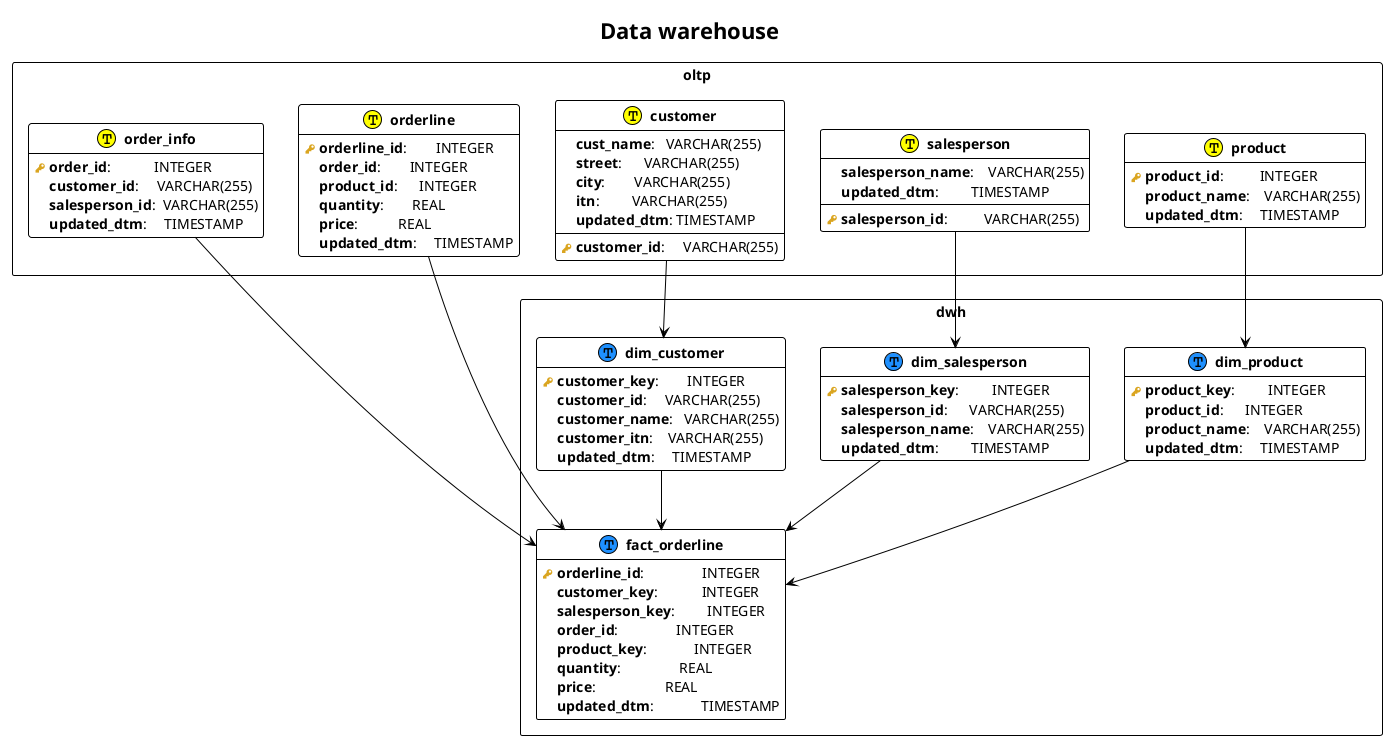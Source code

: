@startuml
    !theme plain
    hide empty methods

    !procedure $schema($name, $slug)
        package "$name" as $slug <<Rectangle>>
    !endprocedure

    !procedure $table($name, $slug)
        entity "<b>$name</b>" as $slug << (T, DodgerBlue) >>
    !endprocedure

    !procedure $importtable($name, $slug)
        entity "<b>$name</b>" as $slug << (T, Yellow) >>
    !endprocedure

    !procedure $pk($name)
        <color:#GoldenRod><&key></color> <b>**$name**</b>
    !endprocedure

    !procedure $fk($name)
        <color:#Silver><&key></color> **$name**
    !endprocedure

    !procedure $uk($name)
        {field} <back:#Yellow> <color:#White><&media-record></color> **$name**
    !endprocedure

    !procedure $column($name)
        {field} <color:#White><&media-record></color> **$name**
    !endprocedure

    title "Data warehouse"

    $schema("oltp", "oltp") {
        $importtable("order_info", "order_info") {
            $pk("order_id"):            INTEGER
            $column("customer_id"):     VARCHAR(255)
            $column("salesperson_id"):  VARCHAR(255)
            $column("updated_dtm"):     TIMESTAMP
        }
        $importtable("orderline", "orderline") {
            $pk("orderline_id"):        INTEGER
            $column("order_id"):        INTEGER
            $column("product_id"):      INTEGER
            $column("quantity"):        REAL
            $column("price"):           REAL
            $column("updated_dtm"):     TIMESTAMP
        }
        $importtable("customer", "customer") {
            $pk("customer_id"):     VARCHAR(255)
            $column("cust_name"):   VARCHAR(255)
            $column("street"):      VARCHAR(255)
            $column("city"):        VARCHAR(255)
            $column("itn"):         VARCHAR(255)
            $column("updated_dtm"): TIMESTAMP
        }
        $importtable("product", "product") {
            $pk("product_id"):          INTEGER
            $column("product_name"):    VARCHAR(255)
            $column("updated_dtm"):     TIMESTAMP
        }
        $importtable("salesperson", "salesperson") {
            $pk("salesperson_id"):          VARCHAR(255)
            $column("salesperson_name"):    VARCHAR(255)
            $column("updated_dtm"):         TIMESTAMP
        }
    }
    $schema("dwh", "dwh") {
            $table("fact_orderline", "fact_orderline") {
                $pk("orderline_id"):                INTEGER
                $column("customer_key"):            INTEGER
                $column("salesperson_key"):         INTEGER
                $column("order_id"):                INTEGER
                $column("product_key"):             INTEGER
                $column("quantity"):                REAL
                $column("price"):                   REAL
                $column("updated_dtm"):             TIMESTAMP
            }
            $table("dim_customer", "dim_customer") {
                $pk("customer_key"):        INTEGER
                $column("customer_id"):     VARCHAR(255)
                $column("customer_name"):   VARCHAR(255)
                $column("customer_itn"):    VARCHAR(255)
                $column("updated_dtm"):     TIMESTAMP
            }
            $table("dim_product", "dim_product") {
                $pk("product_key"):         INTEGER
                $column("product_id"):      INTEGER
                $column("product_name"):    VARCHAR(255)
                $column("updated_dtm"):     TIMESTAMP
            }
            $table("dim_salesperson", "dim_salesperson") {
                $pk("salesperson_key"):         INTEGER
                $column("salesperson_id"):      VARCHAR(255)
                $column("salesperson_name"):    VARCHAR(255)
                $column("updated_dtm"):         TIMESTAMP
            }
        }
    oltp.customer --> dwh.dim_customer
    oltp.product --> dwh.dim_product
    oltp.salesperson --> dwh.dim_salesperson
    oltp.order_info --> dwh.fact_orderline
    oltp.orderline --> dwh.fact_orderline
    dwh.dim_customer --> dwh.fact_orderline
    dwh.dim_product --> dwh.fact_orderline
    dwh.dim_salesperson --> dwh.fact_orderline
@enduml
